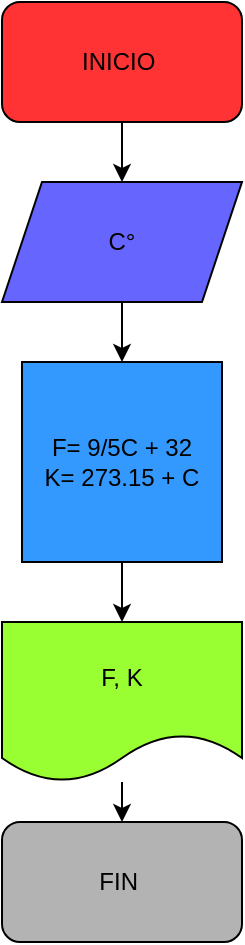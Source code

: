 <mxfile>
    <diagram id="UOv2nXfSXch5kFG7KeJ_" name="Página-1">
        <mxGraphModel dx="935" dy="532" grid="1" gridSize="10" guides="1" tooltips="1" connect="1" arrows="1" fold="1" page="1" pageScale="1" pageWidth="827" pageHeight="1169" math="0" shadow="0">
            <root>
                <mxCell id="0"/>
                <mxCell id="1" parent="0"/>
                <mxCell id="4" value="" style="edgeStyle=none;html=1;" parent="1" source="2" target="3" edge="1">
                    <mxGeometry relative="1" as="geometry"/>
                </mxCell>
                <mxCell id="2" value="INICIO&amp;nbsp;" style="rounded=1;whiteSpace=wrap;html=1;fillColor=#FF3333;" parent="1" vertex="1">
                    <mxGeometry x="280" width="120" height="60" as="geometry"/>
                </mxCell>
                <mxCell id="8" value="" style="edgeStyle=none;html=1;" parent="1" source="3" edge="1">
                    <mxGeometry relative="1" as="geometry">
                        <mxPoint x="340" y="180" as="targetPoint"/>
                    </mxGeometry>
                </mxCell>
                <mxCell id="3" value="C°" style="shape=parallelogram;perimeter=parallelogramPerimeter;whiteSpace=wrap;html=1;fixedSize=1;fillColor=#6666FF;" parent="1" vertex="1">
                    <mxGeometry x="280" y="90" width="120" height="60" as="geometry"/>
                </mxCell>
                <mxCell id="11" value="" style="edgeStyle=none;html=1;" edge="1" parent="1" source="9" target="10">
                    <mxGeometry relative="1" as="geometry"/>
                </mxCell>
                <mxCell id="9" value="F= 9/5C + 32&lt;br&gt;K= 273.15 + C" style="whiteSpace=wrap;html=1;aspect=fixed;fillColor=#3399FF;" vertex="1" parent="1">
                    <mxGeometry x="290" y="180" width="100" height="100" as="geometry"/>
                </mxCell>
                <mxCell id="13" value="" style="edgeStyle=none;html=1;" edge="1" parent="1" source="10" target="12">
                    <mxGeometry relative="1" as="geometry"/>
                </mxCell>
                <mxCell id="10" value="F, K" style="shape=document;whiteSpace=wrap;html=1;boundedLbl=1;fillColor=#99FF33;" vertex="1" parent="1">
                    <mxGeometry x="280" y="310" width="120" height="80" as="geometry"/>
                </mxCell>
                <mxCell id="12" value="FIN&amp;nbsp;" style="rounded=1;whiteSpace=wrap;html=1;fillColor=#B3B3B3;" vertex="1" parent="1">
                    <mxGeometry x="280" y="410" width="120" height="60" as="geometry"/>
                </mxCell>
            </root>
        </mxGraphModel>
    </diagram>
</mxfile>